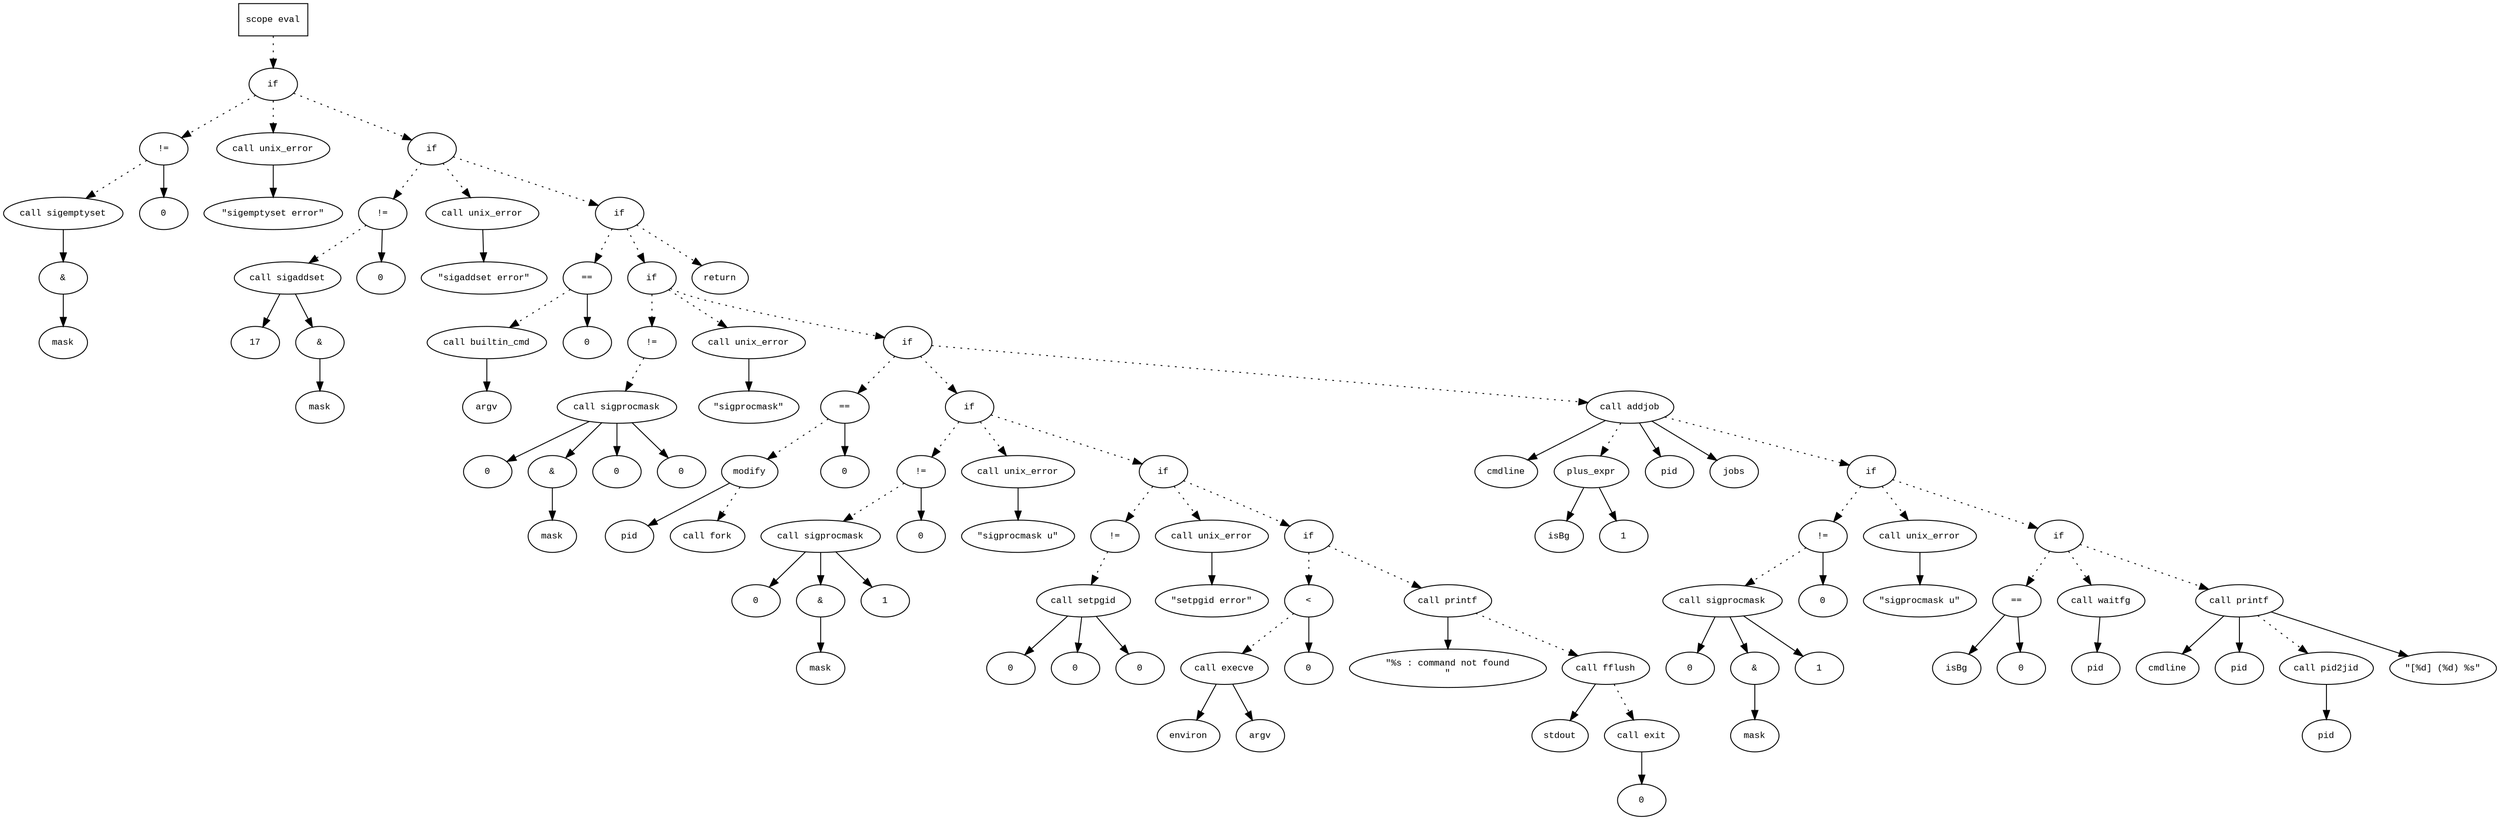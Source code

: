 digraph AST {
  graph [fontname="Times New Roman",fontsize=10];
  node  [fontname="Courier New",fontsize=10];
  edge  [fontname="Times New Roman",fontsize=10];

  node1 [label="scope eval",shape=box];
  node2 [label="if",shape=ellipse];
  node1 -> node2 [style=dotted];
  node3 [label="!=",shape=ellipse];
  node4 [label="call sigemptyset",shape=ellipse];
  node5 [label="&",shape=ellipse];
  node4 -> node5;
  node6 [label="mask",shape=ellipse];
  node5 -> node6;
  node3 -> node4 [style=dotted];
  node7 [label="0",shape=ellipse];
  node3 -> node7;
  node2 -> node3 [style=dotted];
  node8 [label="call unix_error",shape=ellipse];
  node9 [label="\"sigemptyset error\"",shape=ellipse];
  node8 -> node9;
  node2 -> node8 [style=dotted];
  node10 [label="if",shape=ellipse];
  node2 -> node10 [style=dotted];
  node11 [label="!=",shape=ellipse];
  node12 [label="call sigaddset",shape=ellipse];
  node13 [label="17",shape=ellipse];
  node12 -> node13;
  node14 [label="&",shape=ellipse];
  node12 -> node14;
  node15 [label="mask",shape=ellipse];
  node14 -> node15;
  node11 -> node12 [style=dotted];
  node16 [label="0",shape=ellipse];
  node11 -> node16;
  node10 -> node11 [style=dotted];
  node17 [label="call unix_error",shape=ellipse];
  node18 [label="\"sigaddset error\"",shape=ellipse];
  node17 -> node18;
  node10 -> node17 [style=dotted];
  node19 [label="if",shape=ellipse];
  node10 -> node19 [style=dotted];
  node20 [label="==",shape=ellipse];
  node21 [label="call builtin_cmd",shape=ellipse];
  node22 [label="argv",shape=ellipse];
  node21 -> node22;
  node20 -> node21 [style=dotted];
  node23 [label="0",shape=ellipse];
  node20 -> node23;
  node19 -> node20 [style=dotted];
  node24 [label="if",shape=ellipse];
  node19 -> node24 [style=dotted];
  node25 [label="!=",shape=ellipse];
  node26 [label="call sigprocmask",shape=ellipse];
  node27 [label="0",shape=ellipse];
  node26 -> node27;
  node28 [label="&",shape=ellipse];
  node26 -> node28;
  node29 [label="mask",shape=ellipse];
  node28 -> node29;
  node30 [label="0",shape=ellipse];
  node26 -> node30;
  node25 -> node26 [style=dotted];
  node31 [label="0",shape=ellipse];
  node26 -> node31;
  node24 -> node25 [style=dotted];
  node32 [label="call unix_error",shape=ellipse];
  node33 [label="\"sigprocmask\"",shape=ellipse];
  node32 -> node33;
  node24 -> node32 [style=dotted];
  node34 [label="if",shape=ellipse];
  node24 -> node34 [style=dotted];
  node35 [label="==",shape=ellipse];
  node36 [label="modify",shape=ellipse];
  node37 [label="pid",shape=ellipse];
  node36 -> node37;
  node38 [label="call fork",shape=ellipse];
  node36 -> node38 [style=dotted];
  node35 -> node36 [style=dotted];
  node39 [label="0",shape=ellipse];
  node35 -> node39;
  node34 -> node35 [style=dotted];
  node40 [label="if",shape=ellipse];
  node34 -> node40 [style=dotted];
  node41 [label="!=",shape=ellipse];
  node42 [label="call sigprocmask",shape=ellipse];
  node43 [label="0",shape=ellipse];
  node42 -> node43;
  node44 [label="&",shape=ellipse];
  node42 -> node44;
  node45 [label="mask",shape=ellipse];
  node44 -> node45;
  node46 [label="1",shape=ellipse];
  node42 -> node46;
  node41 -> node42 [style=dotted];
  node47 [label="0",shape=ellipse];
  node41 -> node47;
  node40 -> node41 [style=dotted];
  node48 [label="call unix_error",shape=ellipse];
  node49 [label="\"sigprocmask u\"",shape=ellipse];
  node48 -> node49;
  node40 -> node48 [style=dotted];
  node50 [label="if",shape=ellipse];
  node40 -> node50 [style=dotted];
  node51 [label="!=",shape=ellipse];
  node52 [label="call setpgid",shape=ellipse];
  node53 [label="0",shape=ellipse];
  node52 -> node53;
  node54 [label="0",shape=ellipse];
  node52 -> node54;
  node51 -> node52 [style=dotted];
  node55 [label="0",shape=ellipse];
  node52 -> node55;
  node50 -> node51 [style=dotted];
  node56 [label="call unix_error",shape=ellipse];
  node57 [label="\"setpgid error\"",shape=ellipse];
  node56 -> node57;
  node50 -> node56 [style=dotted];
  node58 [label="if",shape=ellipse];
  node50 -> node58 [style=dotted];
  node59 [label="<",shape=ellipse];
  node60 [label="call execve",shape=ellipse];
  node61 [label="environ",shape=ellipse];
  node60 -> node61;
  node62 [label="argv",shape=ellipse];
  node60 -> node62;
  node59 -> node60 [style=dotted];
  node63 [label="0",shape=ellipse];
  node59 -> node63;
  node58 -> node59 [style=dotted];
  node64 [label="call printf",shape=ellipse];
  node65 [label="\"%s : command not found
\"",shape=ellipse];
  node64 -> node65;
  node58 -> node64 [style=dotted];
  node66 [label="call fflush",shape=ellipse];
  node67 [label="stdout",shape=ellipse];
  node66 -> node67;
  node64 -> node66 [style=dotted];
  node68 [label="call exit",shape=ellipse];
  node69 [label="0",shape=ellipse];
  node68 -> node69;
  node66 -> node68 [style=dotted];
  node70 [label="call addjob",shape=ellipse];
  node71 [label="cmdline",shape=ellipse];
  node70 -> node71;
  node72 [label="plus_expr",shape=ellipse];
  node73 [label="isBg",shape=ellipse];
  node72 -> node73;
  node74 [label="1",shape=ellipse];
  node72 -> node74;
  node70 -> node72 [style=dotted];
  node75 [label="pid",shape=ellipse];
  node70 -> node75;
  node76 [label="jobs",shape=ellipse];
  node70 -> node76;
  node34 -> node70 [style=dotted];
  node77 [label="if",shape=ellipse];
  node70 -> node77 [style=dotted];
  node78 [label="!=",shape=ellipse];
  node79 [label="call sigprocmask",shape=ellipse];
  node80 [label="0",shape=ellipse];
  node79 -> node80;
  node81 [label="&",shape=ellipse];
  node79 -> node81;
  node82 [label="mask",shape=ellipse];
  node81 -> node82;
  node83 [label="1",shape=ellipse];
  node79 -> node83;
  node78 -> node79 [style=dotted];
  node84 [label="0",shape=ellipse];
  node78 -> node84;
  node77 -> node78 [style=dotted];
  node85 [label="call unix_error",shape=ellipse];
  node86 [label="\"sigprocmask u\"",shape=ellipse];
  node85 -> node86;
  node77 -> node85 [style=dotted];
  node87 [label="if",shape=ellipse];
  node77 -> node87 [style=dotted];
  node88 [label="==",shape=ellipse];
  node89 [label="isBg",shape=ellipse];
  node88 -> node89;
  node90 [label="0",shape=ellipse];
  node88 -> node90;
  node87 -> node88 [style=dotted];
  node91 [label="call waitfg",shape=ellipse];
  node92 [label="pid",shape=ellipse];
  node91 -> node92;
  node87 -> node91 [style=dotted];
  node93 [label="call printf",shape=ellipse];
  node94 [label="cmdline",shape=ellipse];
  node93 -> node94;
  node95 [label="pid",shape=ellipse];
  node93 -> node95;
  node96 [label="call pid2jid",shape=ellipse];
  node97 [label="pid",shape=ellipse];
  node96 -> node97;
  node93 -> node96 [style=dotted];
  node98 [label="\"[%d] (%d) %s\"",shape=ellipse];
  node93 -> node98;
  node87 -> node93 [style=dotted];
  node99 [label="return",shape=ellipse];
  node19 -> node99 [style=dotted];
} 